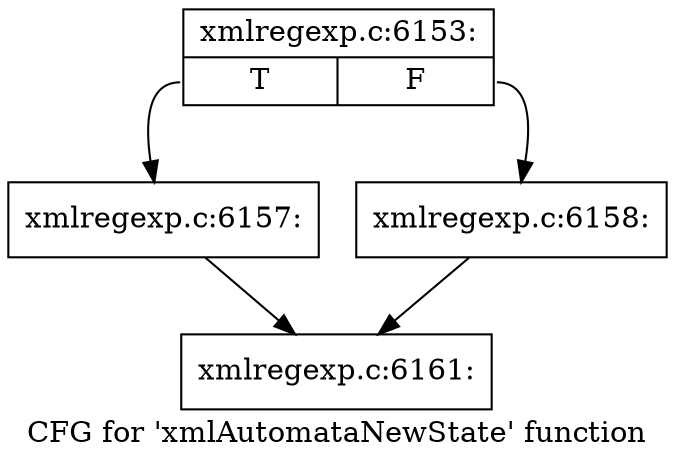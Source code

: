 digraph "CFG for 'xmlAutomataNewState' function" {
	label="CFG for 'xmlAutomataNewState' function";

	Node0x4126560 [shape=record,label="{xmlregexp.c:6153:|{<s0>T|<s1>F}}"];
	Node0x4126560:s0 -> Node0x4126280;
	Node0x4126560:s1 -> Node0x41262d0;
	Node0x4126280 [shape=record,label="{xmlregexp.c:6157:}"];
	Node0x4126280 -> Node0x412ca00;
	Node0x41262d0 [shape=record,label="{xmlregexp.c:6158:}"];
	Node0x41262d0 -> Node0x412ca00;
	Node0x412ca00 [shape=record,label="{xmlregexp.c:6161:}"];
}
